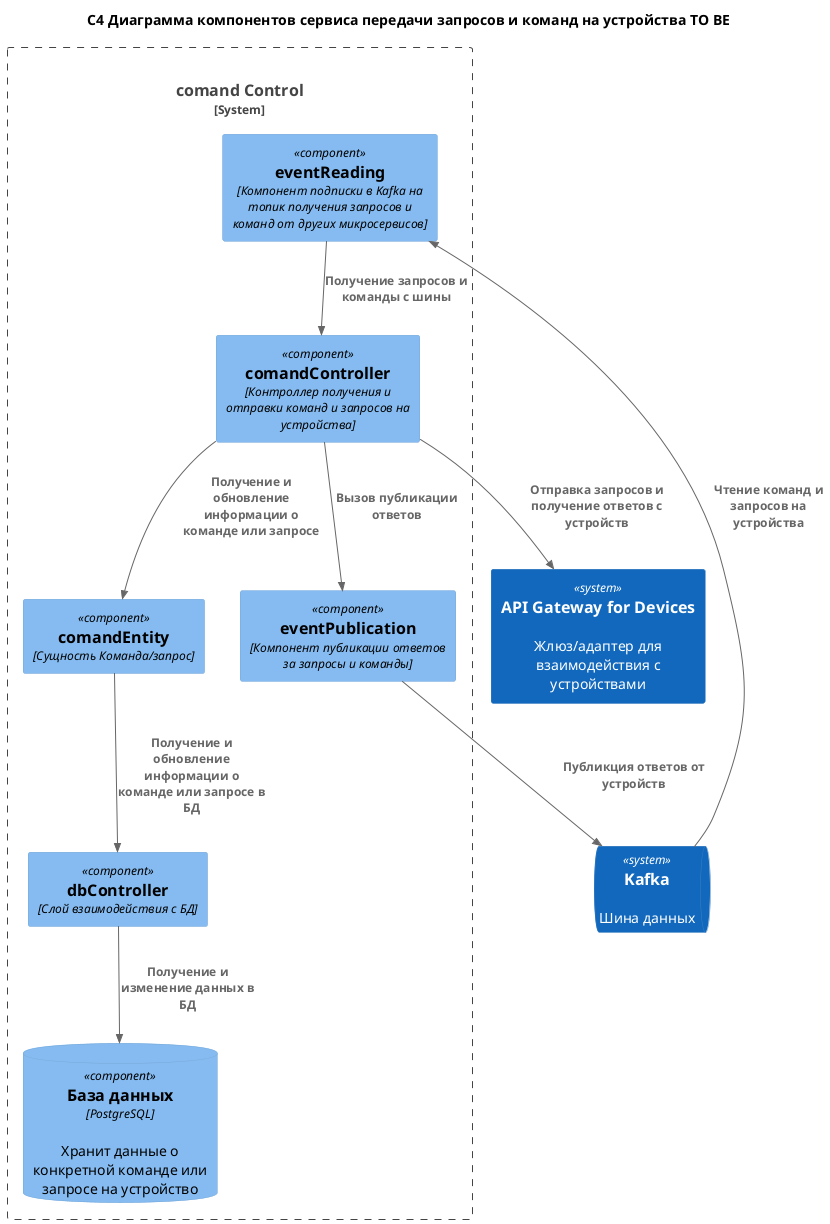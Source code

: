 @startuml
!include <C4/C4_Component>
!include <C4/C4_Container>

title C4 Диаграмма компонентов сервиса передачи запросов и команд на устройства TO BE

System_Boundary(comandsControl, "comand Control", "Any", "Сервис управления освещением"){
  Component(comandEntity, "comandEntity", "Сущность Команда/запрос")
  Component(comandController, "comandController", "Контроллер получения и отправки команд и запросов на устройства")
  Component(eventPublication, "eventPublication", "Компонент публикации ответов за запросы и команды")
  Component(eventReading, "eventReading", "Компонент подписки в Kafka на топик получения запросов и команд от других микросервисов")
  Component(dbController, "dbController", "Слой взаимодействия с БД")
  ComponentDb(dbcomandControl, "База данных", "PostgreSQL", "Хранит данные о конкретной команде или запросе на устройство")

  Rel(comandController, comandEntity, "Получение и обновление информации о команде или запросе")

  Rel(comandEntity, dbController, "Получение и обновление информации о команде или запросе в БД")  
  Rel(dbController, dbcomandControl, "Получение и изменение данных в БД")

  Rel(comandController, eventPublication, "Вызов публикации ответов")
  Rel(eventReading, comandController, "Получение запросов и команды с шины")
}

  System(gtwDevice, "API Gateway for Devices", "Жлюз/адаптер для взаимодействия с устройствами")
  SystemQueue(eventBus, "Kafka", "Шина данных")
  Rel(eventPublication, eventBus, "Публикция ответов от устройств")
  Rel(eventBus, eventReading, "Чтение команд и запросов на устройства")
  Rel(comandController, gtwDevice, "Отправка запросов и получение ответов с устройств")


@enduml